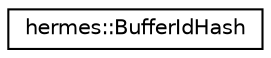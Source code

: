 digraph "Graphical Class Hierarchy"
{
 // LATEX_PDF_SIZE
  edge [fontname="Helvetica",fontsize="10",labelfontname="Helvetica",labelfontsize="10"];
  node [fontname="Helvetica",fontsize="10",shape=record];
  rankdir="LR";
  Node0 [label="hermes::BufferIdHash",height=0.2,width=0.4,color="black", fillcolor="white", style="filled",URL="$structhermes_1_1_buffer_id_hash.html",tooltip=" "];
}
